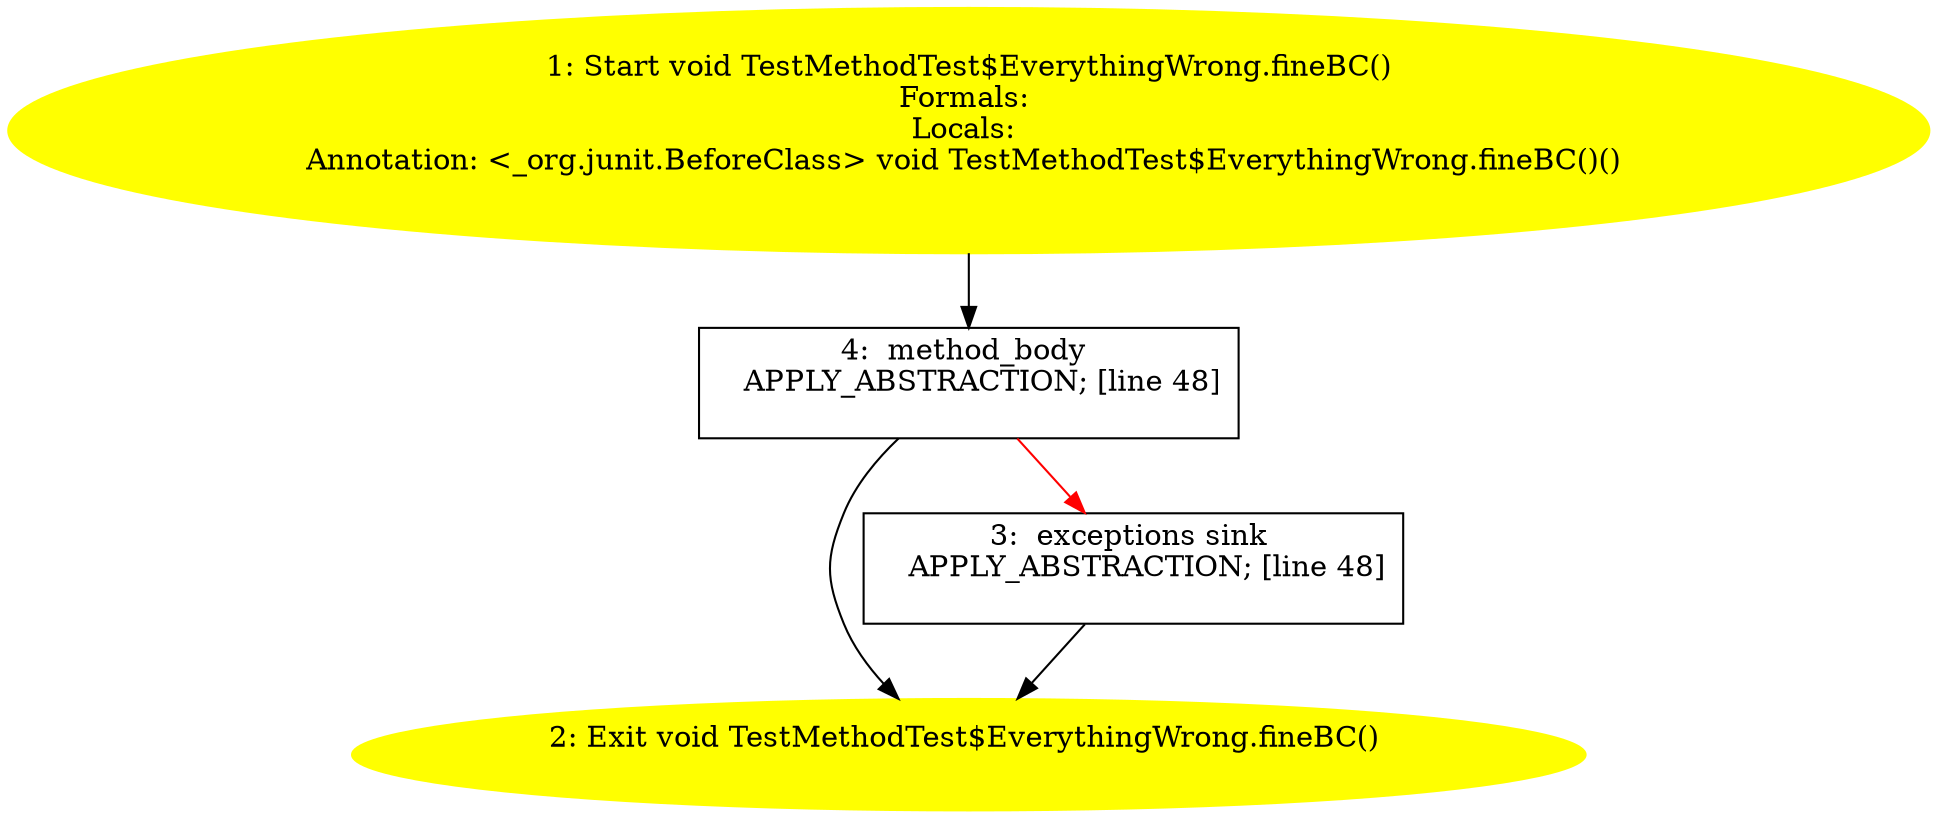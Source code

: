 /* @generated */
digraph cfg {
"org.junit.tests.running.methods.TestMethodTest$EverythingWrong.fineBC():void.8f9d033260bc62cc09909b73a3a47349_1" [label="1: Start void TestMethodTest$EverythingWrong.fineBC()\nFormals: \nLocals: \nAnnotation: <_org.junit.BeforeClass> void TestMethodTest$EverythingWrong.fineBC()() \n  " color=yellow style=filled]
	

	 "org.junit.tests.running.methods.TestMethodTest$EverythingWrong.fineBC():void.8f9d033260bc62cc09909b73a3a47349_1" -> "org.junit.tests.running.methods.TestMethodTest$EverythingWrong.fineBC():void.8f9d033260bc62cc09909b73a3a47349_4" ;
"org.junit.tests.running.methods.TestMethodTest$EverythingWrong.fineBC():void.8f9d033260bc62cc09909b73a3a47349_2" [label="2: Exit void TestMethodTest$EverythingWrong.fineBC() \n  " color=yellow style=filled]
	

"org.junit.tests.running.methods.TestMethodTest$EverythingWrong.fineBC():void.8f9d033260bc62cc09909b73a3a47349_3" [label="3:  exceptions sink \n   APPLY_ABSTRACTION; [line 48]\n " shape="box"]
	

	 "org.junit.tests.running.methods.TestMethodTest$EverythingWrong.fineBC():void.8f9d033260bc62cc09909b73a3a47349_3" -> "org.junit.tests.running.methods.TestMethodTest$EverythingWrong.fineBC():void.8f9d033260bc62cc09909b73a3a47349_2" ;
"org.junit.tests.running.methods.TestMethodTest$EverythingWrong.fineBC():void.8f9d033260bc62cc09909b73a3a47349_4" [label="4:  method_body \n   APPLY_ABSTRACTION; [line 48]\n " shape="box"]
	

	 "org.junit.tests.running.methods.TestMethodTest$EverythingWrong.fineBC():void.8f9d033260bc62cc09909b73a3a47349_4" -> "org.junit.tests.running.methods.TestMethodTest$EverythingWrong.fineBC():void.8f9d033260bc62cc09909b73a3a47349_2" ;
	 "org.junit.tests.running.methods.TestMethodTest$EverythingWrong.fineBC():void.8f9d033260bc62cc09909b73a3a47349_4" -> "org.junit.tests.running.methods.TestMethodTest$EverythingWrong.fineBC():void.8f9d033260bc62cc09909b73a3a47349_3" [color="red" ];
}
